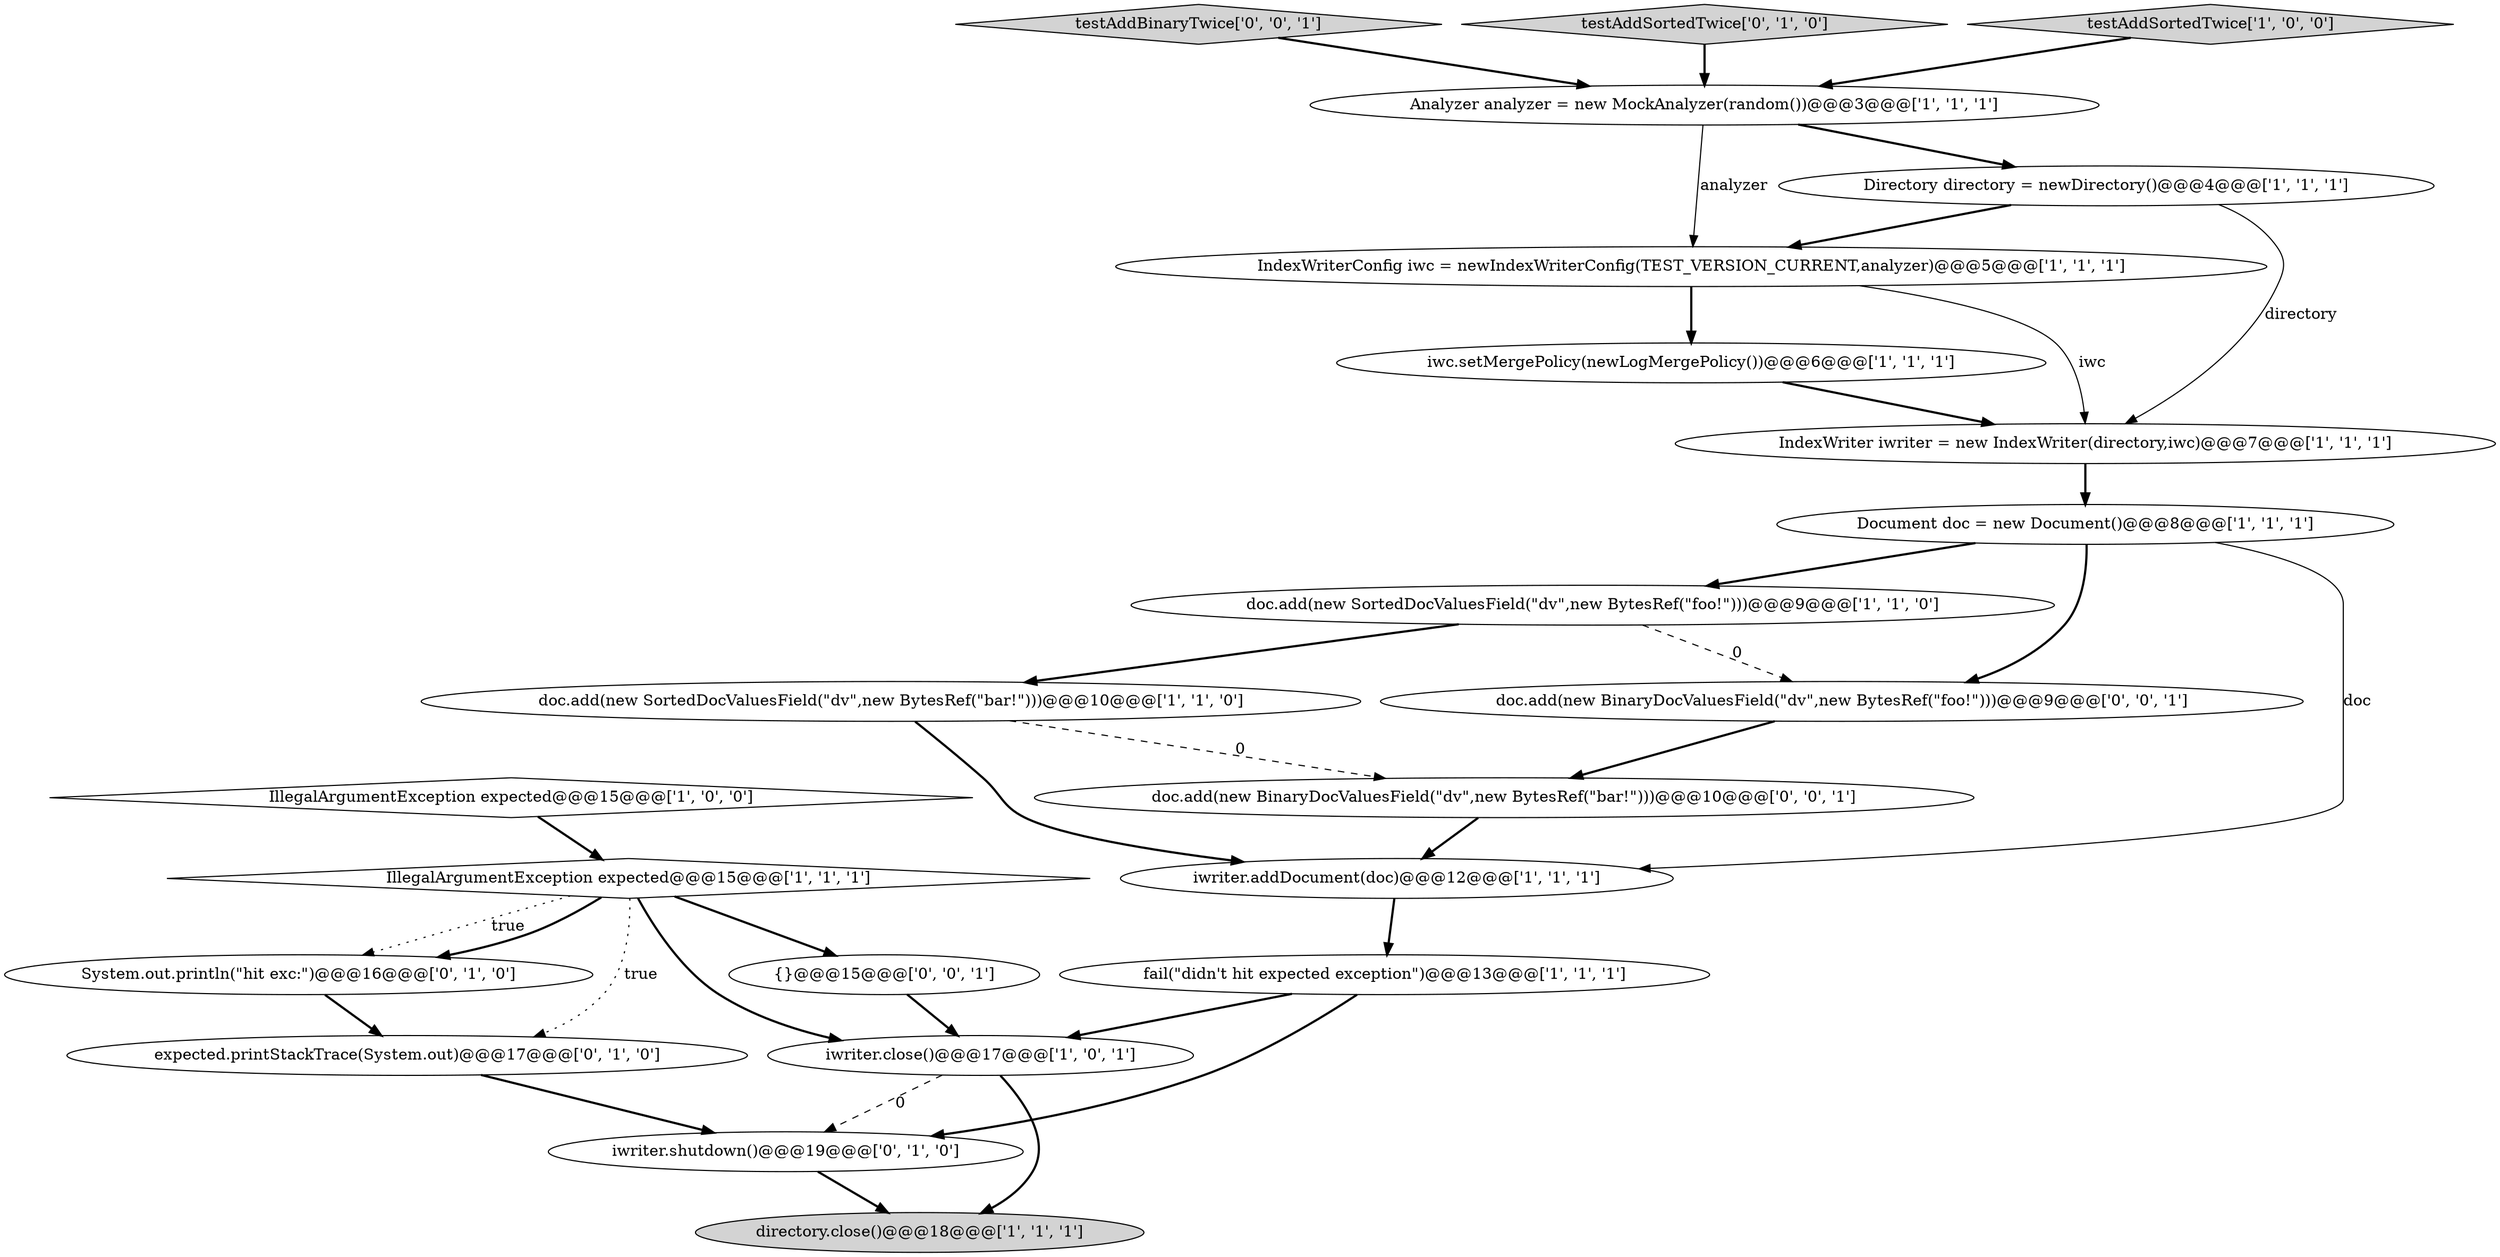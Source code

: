 digraph {
20 [style = filled, label = "{}@@@15@@@['0', '0', '1']", fillcolor = white, shape = ellipse image = "AAA0AAABBB3BBB"];
9 [style = filled, label = "doc.add(new SortedDocValuesField(\"dv\",new BytesRef(\"bar!\")))@@@10@@@['1', '1', '0']", fillcolor = white, shape = ellipse image = "AAA0AAABBB1BBB"];
2 [style = filled, label = "IllegalArgumentException expected@@@15@@@['1', '0', '0']", fillcolor = white, shape = diamond image = "AAA0AAABBB1BBB"];
5 [style = filled, label = "IndexWriter iwriter = new IndexWriter(directory,iwc)@@@7@@@['1', '1', '1']", fillcolor = white, shape = ellipse image = "AAA0AAABBB1BBB"];
4 [style = filled, label = "IllegalArgumentException expected@@@15@@@['1', '1', '1']", fillcolor = white, shape = diamond image = "AAA0AAABBB1BBB"];
7 [style = filled, label = "IndexWriterConfig iwc = newIndexWriterConfig(TEST_VERSION_CURRENT,analyzer)@@@5@@@['1', '1', '1']", fillcolor = white, shape = ellipse image = "AAA0AAABBB1BBB"];
21 [style = filled, label = "testAddBinaryTwice['0', '0', '1']", fillcolor = lightgray, shape = diamond image = "AAA0AAABBB3BBB"];
0 [style = filled, label = "Directory directory = newDirectory()@@@4@@@['1', '1', '1']", fillcolor = white, shape = ellipse image = "AAA0AAABBB1BBB"];
22 [style = filled, label = "doc.add(new BinaryDocValuesField(\"dv\",new BytesRef(\"foo!\")))@@@9@@@['0', '0', '1']", fillcolor = white, shape = ellipse image = "AAA0AAABBB3BBB"];
1 [style = filled, label = "iwriter.addDocument(doc)@@@12@@@['1', '1', '1']", fillcolor = white, shape = ellipse image = "AAA0AAABBB1BBB"];
3 [style = filled, label = "doc.add(new SortedDocValuesField(\"dv\",new BytesRef(\"foo!\")))@@@9@@@['1', '1', '0']", fillcolor = white, shape = ellipse image = "AAA0AAABBB1BBB"];
15 [style = filled, label = "iwriter.shutdown()@@@19@@@['0', '1', '0']", fillcolor = white, shape = ellipse image = "AAA1AAABBB2BBB"];
13 [style = filled, label = "iwriter.close()@@@17@@@['1', '0', '1']", fillcolor = white, shape = ellipse image = "AAA0AAABBB1BBB"];
17 [style = filled, label = "testAddSortedTwice['0', '1', '0']", fillcolor = lightgray, shape = diamond image = "AAA0AAABBB2BBB"];
10 [style = filled, label = "iwc.setMergePolicy(newLogMergePolicy())@@@6@@@['1', '1', '1']", fillcolor = white, shape = ellipse image = "AAA0AAABBB1BBB"];
8 [style = filled, label = "Document doc = new Document()@@@8@@@['1', '1', '1']", fillcolor = white, shape = ellipse image = "AAA0AAABBB1BBB"];
14 [style = filled, label = "testAddSortedTwice['1', '0', '0']", fillcolor = lightgray, shape = diamond image = "AAA0AAABBB1BBB"];
12 [style = filled, label = "directory.close()@@@18@@@['1', '1', '1']", fillcolor = lightgray, shape = ellipse image = "AAA0AAABBB1BBB"];
19 [style = filled, label = "doc.add(new BinaryDocValuesField(\"dv\",new BytesRef(\"bar!\")))@@@10@@@['0', '0', '1']", fillcolor = white, shape = ellipse image = "AAA0AAABBB3BBB"];
6 [style = filled, label = "Analyzer analyzer = new MockAnalyzer(random())@@@3@@@['1', '1', '1']", fillcolor = white, shape = ellipse image = "AAA0AAABBB1BBB"];
18 [style = filled, label = "expected.printStackTrace(System.out)@@@17@@@['0', '1', '0']", fillcolor = white, shape = ellipse image = "AAA1AAABBB2BBB"];
11 [style = filled, label = "fail(\"didn't hit expected exception\")@@@13@@@['1', '1', '1']", fillcolor = white, shape = ellipse image = "AAA0AAABBB1BBB"];
16 [style = filled, label = "System.out.println(\"hit exc:\")@@@16@@@['0', '1', '0']", fillcolor = white, shape = ellipse image = "AAA1AAABBB2BBB"];
22->19 [style = bold, label=""];
5->8 [style = bold, label=""];
2->4 [style = bold, label=""];
4->16 [style = dotted, label="true"];
19->1 [style = bold, label=""];
3->22 [style = dashed, label="0"];
4->16 [style = bold, label=""];
7->10 [style = bold, label=""];
0->7 [style = bold, label=""];
15->12 [style = bold, label=""];
16->18 [style = bold, label=""];
6->0 [style = bold, label=""];
7->5 [style = solid, label="iwc"];
4->18 [style = dotted, label="true"];
0->5 [style = solid, label="directory"];
11->15 [style = bold, label=""];
4->20 [style = bold, label=""];
8->3 [style = bold, label=""];
1->11 [style = bold, label=""];
9->19 [style = dashed, label="0"];
13->12 [style = bold, label=""];
20->13 [style = bold, label=""];
17->6 [style = bold, label=""];
6->7 [style = solid, label="analyzer"];
3->9 [style = bold, label=""];
8->22 [style = bold, label=""];
11->13 [style = bold, label=""];
14->6 [style = bold, label=""];
4->13 [style = bold, label=""];
13->15 [style = dashed, label="0"];
21->6 [style = bold, label=""];
9->1 [style = bold, label=""];
10->5 [style = bold, label=""];
8->1 [style = solid, label="doc"];
18->15 [style = bold, label=""];
}
